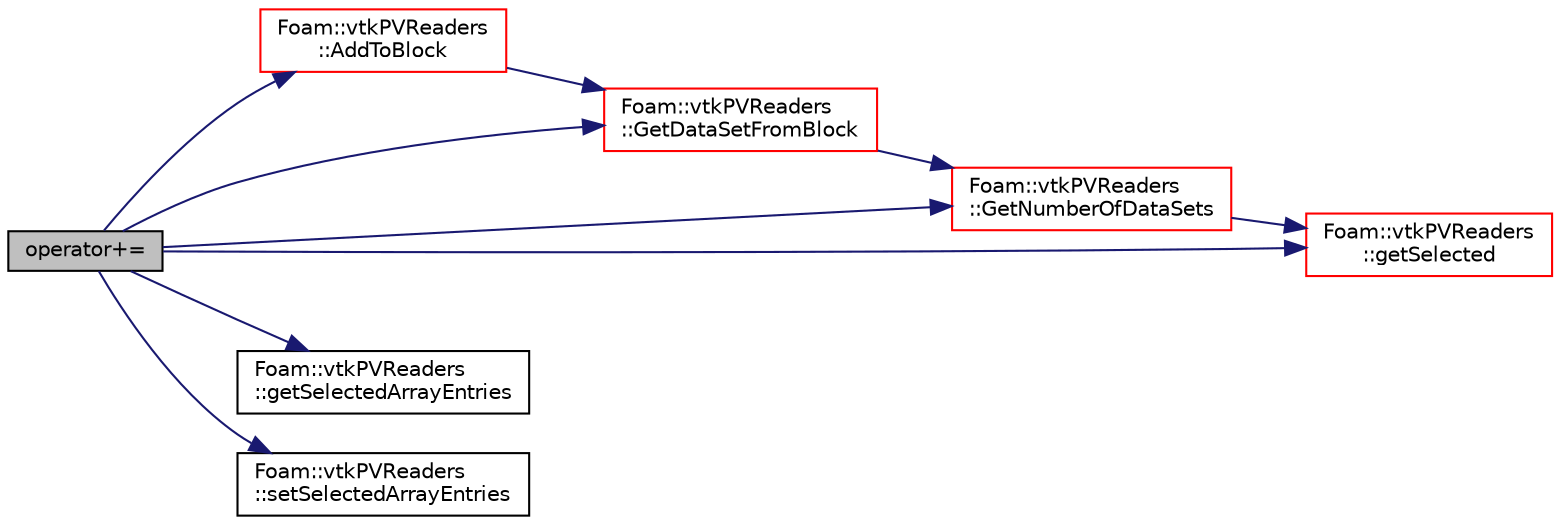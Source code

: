 digraph "operator+="
{
  bgcolor="transparent";
  edge [fontname="Helvetica",fontsize="10",labelfontname="Helvetica",labelfontsize="10"];
  node [fontname="Helvetica",fontsize="10",shape=record];
  rankdir="LR";
  Node1 [label="operator+=",height=0.2,width=0.4,color="black", fillcolor="grey75", style="filled", fontcolor="black"];
  Node1 -> Node2 [color="midnightblue",fontsize="10",style="solid",fontname="Helvetica"];
  Node2 [label="Foam::vtkPVReaders\l::AddToBlock",height=0.2,width=0.4,color="red",URL="$a11080.html#a7cdc02b6bb650c025fc7b6cca670a484",tooltip="Convenience method use to convert the readers from VTK 5. "];
  Node2 -> Node3 [color="midnightblue",fontsize="10",style="solid",fontname="Helvetica"];
  Node3 [label="Foam::vtkPVReaders\l::GetDataSetFromBlock",height=0.2,width=0.4,color="red",URL="$a11080.html#a92ccdd864d49d9305bfc04fb6546855f",tooltip="Convenience method use to convert the readers from VTK 5. "];
  Node3 -> Node4 [color="midnightblue",fontsize="10",style="solid",fontname="Helvetica"];
  Node4 [label="Foam::vtkPVReaders\l::GetNumberOfDataSets",height=0.2,width=0.4,color="red",URL="$a11080.html#abd4ff20abe85d7b6ad557f087ed28262",tooltip="Convenience method use to convert the readers from VTK 5. "];
  Node4 -> Node5 [color="midnightblue",fontsize="10",style="solid",fontname="Helvetica"];
  Node5 [label="Foam::vtkPVReaders\l::getSelected",height=0.2,width=0.4,color="red",URL="$a11080.html#adae6486219c77725d52a3061e66066ef",tooltip="Retrieve the current selections as a wordHashSet. "];
  Node1 -> Node3 [color="midnightblue",fontsize="10",style="solid",fontname="Helvetica"];
  Node1 -> Node4 [color="midnightblue",fontsize="10",style="solid",fontname="Helvetica"];
  Node1 -> Node5 [color="midnightblue",fontsize="10",style="solid",fontname="Helvetica"];
  Node1 -> Node6 [color="midnightblue",fontsize="10",style="solid",fontname="Helvetica"];
  Node6 [label="Foam::vtkPVReaders\l::getSelectedArrayEntries",height=0.2,width=0.4,color="black",URL="$a11080.html#a454280c43f625fea13f94875786a31fb",tooltip="Retrieve the current selections. "];
  Node1 -> Node7 [color="midnightblue",fontsize="10",style="solid",fontname="Helvetica"];
  Node7 [label="Foam::vtkPVReaders\l::setSelectedArrayEntries",height=0.2,width=0.4,color="black",URL="$a11080.html#a6cc08e371732714bf9b5875f3fb837a1",tooltip="Set selection(s) "];
}
